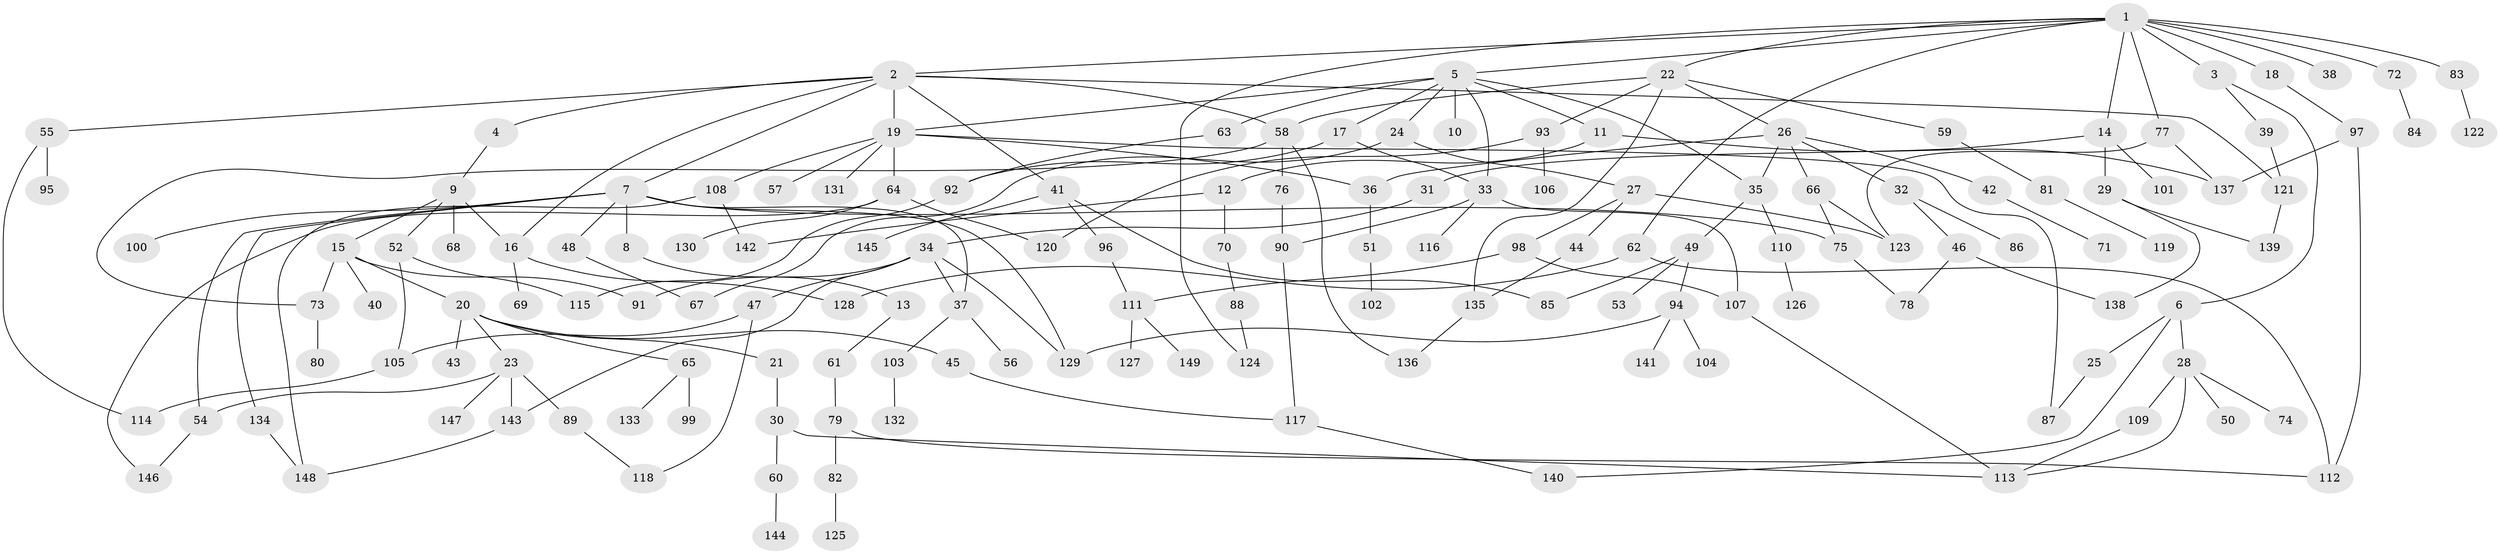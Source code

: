 // Generated by graph-tools (version 1.1) at 2025/42/03/09/25 04:42:21]
// undirected, 149 vertices, 197 edges
graph export_dot {
graph [start="1"]
  node [color=gray90,style=filled];
  1;
  2;
  3;
  4;
  5;
  6;
  7;
  8;
  9;
  10;
  11;
  12;
  13;
  14;
  15;
  16;
  17;
  18;
  19;
  20;
  21;
  22;
  23;
  24;
  25;
  26;
  27;
  28;
  29;
  30;
  31;
  32;
  33;
  34;
  35;
  36;
  37;
  38;
  39;
  40;
  41;
  42;
  43;
  44;
  45;
  46;
  47;
  48;
  49;
  50;
  51;
  52;
  53;
  54;
  55;
  56;
  57;
  58;
  59;
  60;
  61;
  62;
  63;
  64;
  65;
  66;
  67;
  68;
  69;
  70;
  71;
  72;
  73;
  74;
  75;
  76;
  77;
  78;
  79;
  80;
  81;
  82;
  83;
  84;
  85;
  86;
  87;
  88;
  89;
  90;
  91;
  92;
  93;
  94;
  95;
  96;
  97;
  98;
  99;
  100;
  101;
  102;
  103;
  104;
  105;
  106;
  107;
  108;
  109;
  110;
  111;
  112;
  113;
  114;
  115;
  116;
  117;
  118;
  119;
  120;
  121;
  122;
  123;
  124;
  125;
  126;
  127;
  128;
  129;
  130;
  131;
  132;
  133;
  134;
  135;
  136;
  137;
  138;
  139;
  140;
  141;
  142;
  143;
  144;
  145;
  146;
  147;
  148;
  149;
  1 -- 2;
  1 -- 3;
  1 -- 5;
  1 -- 14;
  1 -- 18;
  1 -- 22;
  1 -- 38;
  1 -- 62;
  1 -- 72;
  1 -- 77;
  1 -- 83;
  1 -- 124;
  2 -- 4;
  2 -- 7;
  2 -- 41;
  2 -- 55;
  2 -- 121;
  2 -- 16;
  2 -- 19;
  2 -- 58;
  3 -- 6;
  3 -- 39;
  4 -- 9;
  5 -- 10;
  5 -- 11;
  5 -- 17;
  5 -- 19;
  5 -- 24;
  5 -- 33;
  5 -- 35;
  5 -- 63;
  6 -- 25;
  6 -- 28;
  6 -- 140;
  7 -- 8;
  7 -- 48;
  7 -- 100;
  7 -- 134;
  7 -- 129;
  7 -- 75;
  7 -- 54;
  7 -- 37;
  8 -- 13;
  9 -- 15;
  9 -- 16;
  9 -- 52;
  9 -- 68;
  11 -- 12;
  11 -- 137;
  12 -- 70;
  12 -- 142;
  13 -- 61;
  14 -- 29;
  14 -- 31;
  14 -- 101;
  15 -- 20;
  15 -- 40;
  15 -- 73;
  15 -- 91;
  16 -- 69;
  16 -- 128;
  17 -- 92;
  17 -- 33;
  18 -- 97;
  19 -- 36;
  19 -- 57;
  19 -- 64;
  19 -- 87;
  19 -- 108;
  19 -- 131;
  20 -- 21;
  20 -- 23;
  20 -- 43;
  20 -- 45;
  20 -- 65;
  21 -- 30;
  22 -- 26;
  22 -- 58;
  22 -- 59;
  22 -- 93;
  22 -- 135;
  23 -- 54;
  23 -- 89;
  23 -- 143;
  23 -- 147;
  24 -- 27;
  24 -- 67;
  25 -- 87;
  26 -- 32;
  26 -- 42;
  26 -- 66;
  26 -- 36;
  26 -- 35;
  27 -- 44;
  27 -- 98;
  27 -- 123;
  28 -- 50;
  28 -- 74;
  28 -- 109;
  28 -- 113;
  29 -- 139;
  29 -- 138;
  30 -- 60;
  30 -- 113;
  31 -- 34;
  32 -- 46;
  32 -- 86;
  33 -- 116;
  33 -- 107;
  33 -- 90;
  34 -- 37;
  34 -- 47;
  34 -- 91;
  34 -- 129;
  34 -- 143;
  35 -- 49;
  35 -- 110;
  36 -- 51;
  37 -- 56;
  37 -- 103;
  39 -- 121;
  41 -- 96;
  41 -- 145;
  41 -- 85;
  42 -- 71;
  44 -- 135;
  45 -- 117;
  46 -- 138;
  46 -- 78;
  47 -- 105;
  47 -- 118;
  48 -- 67;
  49 -- 53;
  49 -- 85;
  49 -- 94;
  51 -- 102;
  52 -- 105;
  52 -- 115;
  54 -- 146;
  55 -- 95;
  55 -- 114;
  58 -- 76;
  58 -- 136;
  58 -- 73;
  59 -- 81;
  60 -- 144;
  61 -- 79;
  62 -- 112;
  62 -- 128;
  63 -- 92;
  64 -- 130;
  64 -- 146;
  64 -- 120;
  65 -- 99;
  65 -- 133;
  66 -- 75;
  66 -- 123;
  70 -- 88;
  72 -- 84;
  73 -- 80;
  75 -- 78;
  76 -- 90;
  77 -- 123;
  77 -- 137;
  79 -- 82;
  79 -- 112;
  81 -- 119;
  82 -- 125;
  83 -- 122;
  88 -- 124;
  89 -- 118;
  90 -- 117;
  92 -- 115;
  93 -- 106;
  93 -- 120;
  94 -- 104;
  94 -- 141;
  94 -- 129;
  96 -- 111;
  97 -- 112;
  97 -- 137;
  98 -- 107;
  98 -- 111;
  103 -- 132;
  105 -- 114;
  107 -- 113;
  108 -- 148;
  108 -- 142;
  109 -- 113;
  110 -- 126;
  111 -- 127;
  111 -- 149;
  117 -- 140;
  121 -- 139;
  134 -- 148;
  135 -- 136;
  143 -- 148;
}
